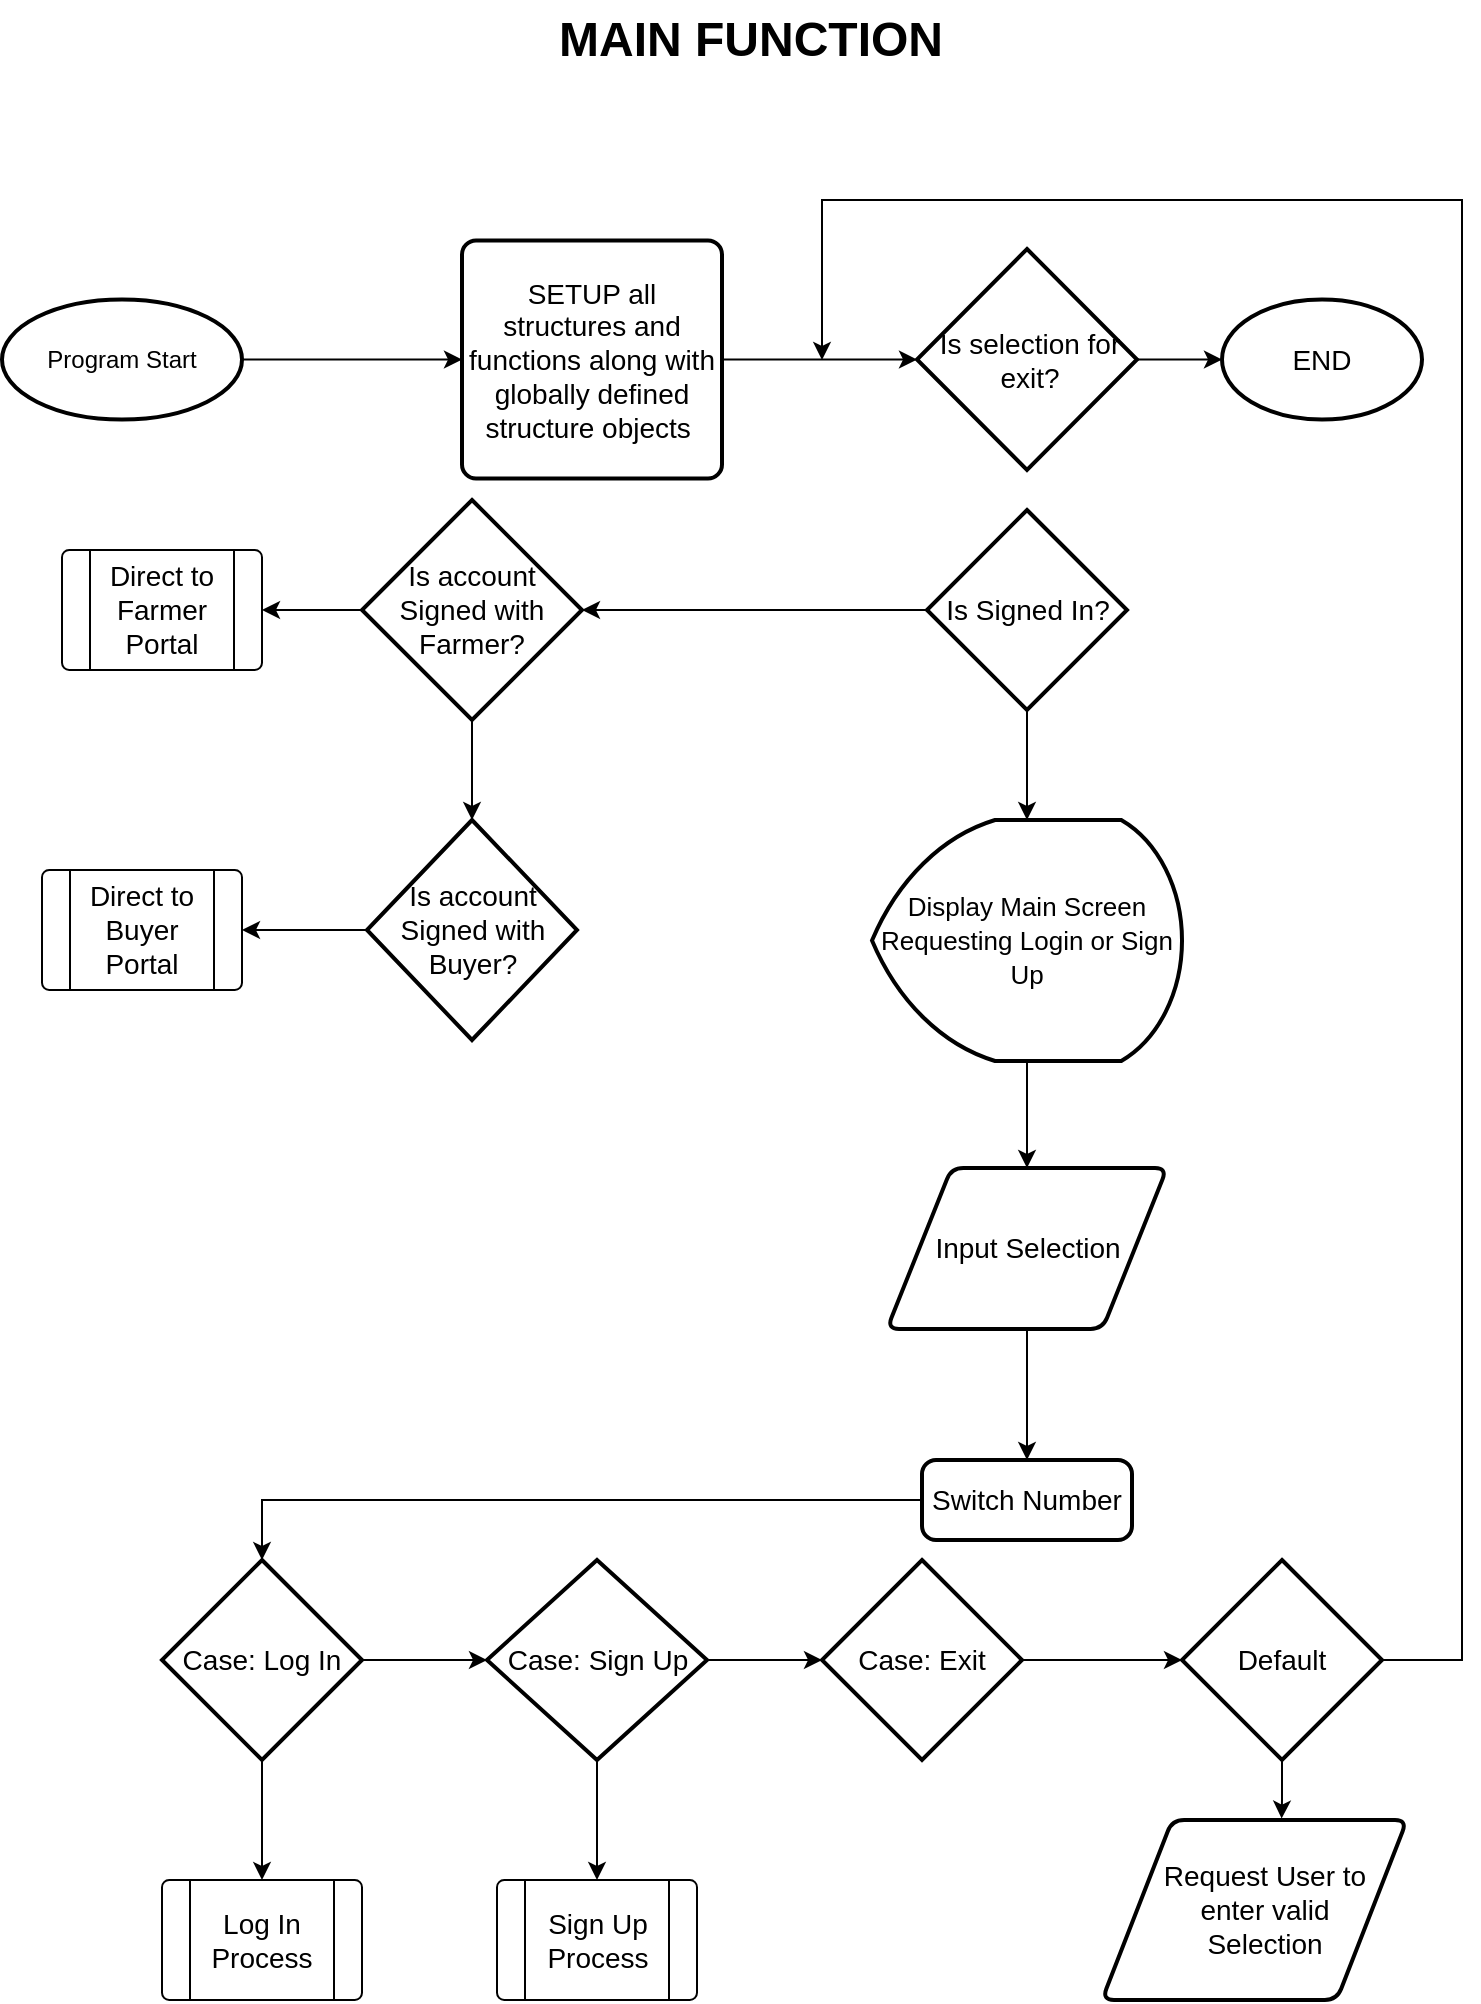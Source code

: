 <mxfile version="13.1.3" type="github"><diagram id="C5RBs43oDa-KdzZeNtuy" name="Page-1"><mxGraphModel dx="1537" dy="759" grid="1" gridSize="10" guides="1" tooltips="1" connect="1" arrows="1" fold="1" page="1" pageScale="1" pageWidth="827" pageHeight="1169" math="0" shadow="0"><root><mxCell id="WIyWlLk6GJQsqaUBKTNV-0"/><mxCell id="WIyWlLk6GJQsqaUBKTNV-1" parent="WIyWlLk6GJQsqaUBKTNV-0"/><mxCell id="bHN9iilpc-NF_aM-vrXf-12" style="edgeStyle=orthogonalEdgeStyle;rounded=0;orthogonalLoop=1;jettySize=auto;html=1;entryX=0;entryY=0.5;entryDx=0;entryDy=0;fontSize=14;" edge="1" parent="WIyWlLk6GJQsqaUBKTNV-1" source="bHN9iilpc-NF_aM-vrXf-1" target="bHN9iilpc-NF_aM-vrXf-5"><mxGeometry relative="1" as="geometry"/></mxCell><mxCell id="bHN9iilpc-NF_aM-vrXf-1" value="Program Start" style="strokeWidth=2;html=1;shape=mxgraph.flowchart.start_1;whiteSpace=wrap;" vertex="1" parent="WIyWlLk6GJQsqaUBKTNV-1"><mxGeometry x="40" y="169.75" width="120" height="60" as="geometry"/></mxCell><mxCell id="bHN9iilpc-NF_aM-vrXf-80" style="edgeStyle=orthogonalEdgeStyle;rounded=0;orthogonalLoop=1;jettySize=auto;html=1;fontSize=14;" edge="1" parent="WIyWlLk6GJQsqaUBKTNV-1" source="bHN9iilpc-NF_aM-vrXf-2" target="bHN9iilpc-NF_aM-vrXf-6"><mxGeometry relative="1" as="geometry"/></mxCell><mxCell id="bHN9iilpc-NF_aM-vrXf-2" value="&lt;font style=&quot;font-size: 13px&quot;&gt;Display Main Screen Requesting Login or Sign Up&lt;/font&gt;" style="strokeWidth=2;html=1;shape=mxgraph.flowchart.display;whiteSpace=wrap;fontSize=14;verticalAlign=middle;" vertex="1" parent="WIyWlLk6GJQsqaUBKTNV-1"><mxGeometry x="475" y="430" width="155" height="120.5" as="geometry"/></mxCell><mxCell id="bHN9iilpc-NF_aM-vrXf-29" style="edgeStyle=orthogonalEdgeStyle;rounded=0;orthogonalLoop=1;jettySize=auto;html=1;exitX=1;exitY=0.5;exitDx=0;exitDy=0;fontSize=14;" edge="1" parent="WIyWlLk6GJQsqaUBKTNV-1" source="bHN9iilpc-NF_aM-vrXf-5" target="bHN9iilpc-NF_aM-vrXf-13"><mxGeometry relative="1" as="geometry"/></mxCell><mxCell id="bHN9iilpc-NF_aM-vrXf-5" value="SETUP all structures and functions along with globally defined structure objects&lt;i&gt;&amp;nbsp;&lt;/i&gt;" style="rounded=1;whiteSpace=wrap;html=1;absoluteArcSize=1;arcSize=14;strokeWidth=2;fontSize=14;" vertex="1" parent="WIyWlLk6GJQsqaUBKTNV-1"><mxGeometry x="270" y="140.25" width="130" height="119" as="geometry"/></mxCell><mxCell id="bHN9iilpc-NF_aM-vrXf-81" style="edgeStyle=orthogonalEdgeStyle;rounded=0;orthogonalLoop=1;jettySize=auto;html=1;entryX=0.5;entryY=0;entryDx=0;entryDy=0;fontSize=14;" edge="1" parent="WIyWlLk6GJQsqaUBKTNV-1" source="bHN9iilpc-NF_aM-vrXf-6" target="bHN9iilpc-NF_aM-vrXf-32"><mxGeometry relative="1" as="geometry"/></mxCell><mxCell id="bHN9iilpc-NF_aM-vrXf-6" value="Input Selection" style="shape=parallelogram;html=1;strokeWidth=2;perimeter=parallelogramPerimeter;whiteSpace=wrap;rounded=1;arcSize=12;size=0.23;fontSize=14;" vertex="1" parent="WIyWlLk6GJQsqaUBKTNV-1"><mxGeometry x="482.5" y="604" width="140" height="80.5" as="geometry"/></mxCell><mxCell id="bHN9iilpc-NF_aM-vrXf-74" style="edgeStyle=orthogonalEdgeStyle;rounded=0;orthogonalLoop=1;jettySize=auto;html=1;fontSize=14;" edge="1" parent="WIyWlLk6GJQsqaUBKTNV-1" source="bHN9iilpc-NF_aM-vrXf-13"><mxGeometry relative="1" as="geometry"><mxPoint x="650" y="199.75" as="targetPoint"/></mxGeometry></mxCell><mxCell id="bHN9iilpc-NF_aM-vrXf-13" value="&lt;font style=&quot;font-size: 14px&quot;&gt;Is selection for exit?&lt;/font&gt;" style="strokeWidth=2;html=1;shape=mxgraph.flowchart.decision;fontSize=14;whiteSpace=wrap;spacingLeft=9;spacingRight=7;" vertex="1" parent="WIyWlLk6GJQsqaUBKTNV-1"><mxGeometry x="497.5" y="144.5" width="110" height="110.5" as="geometry"/></mxCell><mxCell id="bHN9iilpc-NF_aM-vrXf-69" style="edgeStyle=orthogonalEdgeStyle;rounded=0;orthogonalLoop=1;jettySize=auto;html=1;entryX=1;entryY=0.5;entryDx=0;entryDy=0;fontSize=14;" edge="1" parent="WIyWlLk6GJQsqaUBKTNV-1" source="bHN9iilpc-NF_aM-vrXf-15" target="bHN9iilpc-NF_aM-vrXf-17"><mxGeometry relative="1" as="geometry"/></mxCell><mxCell id="bHN9iilpc-NF_aM-vrXf-70" style="edgeStyle=orthogonalEdgeStyle;rounded=0;orthogonalLoop=1;jettySize=auto;html=1;fontSize=14;" edge="1" parent="WIyWlLk6GJQsqaUBKTNV-1" source="bHN9iilpc-NF_aM-vrXf-15" target="bHN9iilpc-NF_aM-vrXf-20"><mxGeometry relative="1" as="geometry"/></mxCell><mxCell id="bHN9iilpc-NF_aM-vrXf-15" value="Is account Signed with Farmer?" style="strokeWidth=2;html=1;shape=mxgraph.flowchart.decision;whiteSpace=wrap;fontSize=14;" vertex="1" parent="WIyWlLk6GJQsqaUBKTNV-1"><mxGeometry x="220" y="270" width="110" height="110" as="geometry"/></mxCell><mxCell id="bHN9iilpc-NF_aM-vrXf-17" value="Direct to Farmer Portal" style="verticalLabelPosition=middle;verticalAlign=middle;html=1;shape=process;whiteSpace=wrap;rounded=1;size=0.14;arcSize=6;fontSize=14;labelPosition=center;align=center;" vertex="1" parent="WIyWlLk6GJQsqaUBKTNV-1"><mxGeometry x="70" y="295" width="100" height="60" as="geometry"/></mxCell><mxCell id="bHN9iilpc-NF_aM-vrXf-71" style="edgeStyle=orthogonalEdgeStyle;rounded=0;orthogonalLoop=1;jettySize=auto;html=1;entryX=1;entryY=0.5;entryDx=0;entryDy=0;fontSize=14;" edge="1" parent="WIyWlLk6GJQsqaUBKTNV-1" source="bHN9iilpc-NF_aM-vrXf-20" target="bHN9iilpc-NF_aM-vrXf-21"><mxGeometry relative="1" as="geometry"/></mxCell><mxCell id="bHN9iilpc-NF_aM-vrXf-20" value="Is account Signed with Buyer?" style="strokeWidth=2;html=1;shape=mxgraph.flowchart.decision;whiteSpace=wrap;fontSize=14;" vertex="1" parent="WIyWlLk6GJQsqaUBKTNV-1"><mxGeometry x="222.5" y="430" width="105" height="110" as="geometry"/></mxCell><mxCell id="bHN9iilpc-NF_aM-vrXf-21" value="Direct to Buyer Portal" style="verticalLabelPosition=middle;verticalAlign=middle;html=1;shape=process;whiteSpace=wrap;rounded=1;size=0.14;arcSize=6;fontSize=14;labelPosition=center;align=center;" vertex="1" parent="WIyWlLk6GJQsqaUBKTNV-1"><mxGeometry x="60" y="455" width="100" height="60" as="geometry"/></mxCell><mxCell id="bHN9iilpc-NF_aM-vrXf-41" style="edgeStyle=orthogonalEdgeStyle;rounded=0;orthogonalLoop=1;jettySize=auto;html=1;entryX=0.5;entryY=0;entryDx=0;entryDy=0;entryPerimeter=0;fontSize=14;" edge="1" parent="WIyWlLk6GJQsqaUBKTNV-1" source="bHN9iilpc-NF_aM-vrXf-32" target="bHN9iilpc-NF_aM-vrXf-34"><mxGeometry relative="1" as="geometry"/></mxCell><mxCell id="bHN9iilpc-NF_aM-vrXf-32" value="Switch Number" style="rounded=1;whiteSpace=wrap;html=1;absoluteArcSize=1;arcSize=14;strokeWidth=2;fontSize=14;" vertex="1" parent="WIyWlLk6GJQsqaUBKTNV-1"><mxGeometry x="500" y="750" width="105" height="40" as="geometry"/></mxCell><mxCell id="bHN9iilpc-NF_aM-vrXf-64" style="edgeStyle=orthogonalEdgeStyle;rounded=0;orthogonalLoop=1;jettySize=auto;html=1;fontSize=14;" edge="1" parent="WIyWlLk6GJQsqaUBKTNV-1" source="bHN9iilpc-NF_aM-vrXf-34" target="bHN9iilpc-NF_aM-vrXf-39"><mxGeometry relative="1" as="geometry"/></mxCell><mxCell id="bHN9iilpc-NF_aM-vrXf-65" style="edgeStyle=orthogonalEdgeStyle;rounded=0;orthogonalLoop=1;jettySize=auto;html=1;entryX=0;entryY=0.5;entryDx=0;entryDy=0;entryPerimeter=0;fontSize=14;" edge="1" parent="WIyWlLk6GJQsqaUBKTNV-1" source="bHN9iilpc-NF_aM-vrXf-34" target="bHN9iilpc-NF_aM-vrXf-35"><mxGeometry relative="1" as="geometry"/></mxCell><mxCell id="bHN9iilpc-NF_aM-vrXf-34" value="Case: Log In" style="strokeWidth=2;html=1;shape=mxgraph.flowchart.decision;whiteSpace=wrap;fontSize=14;" vertex="1" parent="WIyWlLk6GJQsqaUBKTNV-1"><mxGeometry x="120" y="800" width="100" height="100" as="geometry"/></mxCell><mxCell id="bHN9iilpc-NF_aM-vrXf-63" style="edgeStyle=orthogonalEdgeStyle;rounded=0;orthogonalLoop=1;jettySize=auto;html=1;exitX=0.5;exitY=1;exitDx=0;exitDy=0;exitPerimeter=0;fontSize=14;" edge="1" parent="WIyWlLk6GJQsqaUBKTNV-1" source="bHN9iilpc-NF_aM-vrXf-35" target="bHN9iilpc-NF_aM-vrXf-40"><mxGeometry relative="1" as="geometry"/></mxCell><mxCell id="bHN9iilpc-NF_aM-vrXf-66" style="edgeStyle=orthogonalEdgeStyle;rounded=0;orthogonalLoop=1;jettySize=auto;html=1;entryX=0;entryY=0.5;entryDx=0;entryDy=0;entryPerimeter=0;fontSize=14;" edge="1" parent="WIyWlLk6GJQsqaUBKTNV-1" source="bHN9iilpc-NF_aM-vrXf-35" target="bHN9iilpc-NF_aM-vrXf-36"><mxGeometry relative="1" as="geometry"/></mxCell><mxCell id="bHN9iilpc-NF_aM-vrXf-35" value="Case: Sign Up" style="strokeWidth=2;html=1;shape=mxgraph.flowchart.decision;whiteSpace=wrap;fontSize=14;" vertex="1" parent="WIyWlLk6GJQsqaUBKTNV-1"><mxGeometry x="282.5" y="800" width="110" height="100" as="geometry"/></mxCell><mxCell id="bHN9iilpc-NF_aM-vrXf-67" style="edgeStyle=orthogonalEdgeStyle;rounded=0;orthogonalLoop=1;jettySize=auto;html=1;entryX=0;entryY=0.5;entryDx=0;entryDy=0;entryPerimeter=0;fontSize=14;" edge="1" parent="WIyWlLk6GJQsqaUBKTNV-1" source="bHN9iilpc-NF_aM-vrXf-36" target="bHN9iilpc-NF_aM-vrXf-37"><mxGeometry relative="1" as="geometry"/></mxCell><mxCell id="bHN9iilpc-NF_aM-vrXf-36" value="Case: Exit" style="strokeWidth=2;html=1;shape=mxgraph.flowchart.decision;whiteSpace=wrap;fontSize=14;" vertex="1" parent="WIyWlLk6GJQsqaUBKTNV-1"><mxGeometry x="450" y="800" width="100" height="100" as="geometry"/></mxCell><mxCell id="bHN9iilpc-NF_aM-vrXf-62" style="edgeStyle=orthogonalEdgeStyle;rounded=0;orthogonalLoop=1;jettySize=auto;html=1;entryX=0.589;entryY=-0.008;entryDx=0;entryDy=0;entryPerimeter=0;fontSize=14;" edge="1" parent="WIyWlLk6GJQsqaUBKTNV-1" source="bHN9iilpc-NF_aM-vrXf-37" target="bHN9iilpc-NF_aM-vrXf-61"><mxGeometry relative="1" as="geometry"/></mxCell><mxCell id="bHN9iilpc-NF_aM-vrXf-73" style="edgeStyle=orthogonalEdgeStyle;rounded=0;orthogonalLoop=1;jettySize=auto;html=1;fontSize=14;exitX=1;exitY=0.5;exitDx=0;exitDy=0;exitPerimeter=0;" edge="1" parent="WIyWlLk6GJQsqaUBKTNV-1" source="bHN9iilpc-NF_aM-vrXf-37"><mxGeometry relative="1" as="geometry"><mxPoint x="450" y="200" as="targetPoint"/><Array as="points"><mxPoint x="770" y="850"/><mxPoint x="770" y="120"/><mxPoint x="450" y="120"/></Array></mxGeometry></mxCell><mxCell id="bHN9iilpc-NF_aM-vrXf-37" value="Default" style="strokeWidth=2;html=1;shape=mxgraph.flowchart.decision;whiteSpace=wrap;fontSize=14;" vertex="1" parent="WIyWlLk6GJQsqaUBKTNV-1"><mxGeometry x="630" y="800" width="100" height="100" as="geometry"/></mxCell><mxCell id="bHN9iilpc-NF_aM-vrXf-39" value="Log In Process" style="verticalLabelPosition=middle;verticalAlign=middle;html=1;shape=process;whiteSpace=wrap;rounded=1;size=0.14;arcSize=6;fontSize=14;labelPosition=center;align=center;" vertex="1" parent="WIyWlLk6GJQsqaUBKTNV-1"><mxGeometry x="120" y="960" width="100" height="60" as="geometry"/></mxCell><mxCell id="bHN9iilpc-NF_aM-vrXf-40" value="Sign Up Process" style="verticalLabelPosition=middle;verticalAlign=middle;html=1;shape=process;whiteSpace=wrap;rounded=1;size=0.14;arcSize=6;fontSize=14;labelPosition=center;align=center;" vertex="1" parent="WIyWlLk6GJQsqaUBKTNV-1"><mxGeometry x="287.5" y="960" width="100" height="60" as="geometry"/></mxCell><mxCell id="bHN9iilpc-NF_aM-vrXf-68" style="edgeStyle=orthogonalEdgeStyle;rounded=0;orthogonalLoop=1;jettySize=auto;html=1;fontSize=14;" edge="1" parent="WIyWlLk6GJQsqaUBKTNV-1" source="bHN9iilpc-NF_aM-vrXf-59" target="bHN9iilpc-NF_aM-vrXf-15"><mxGeometry relative="1" as="geometry"/></mxCell><mxCell id="bHN9iilpc-NF_aM-vrXf-79" style="edgeStyle=orthogonalEdgeStyle;rounded=0;orthogonalLoop=1;jettySize=auto;html=1;entryX=0.5;entryY=0;entryDx=0;entryDy=0;entryPerimeter=0;fontSize=14;" edge="1" parent="WIyWlLk6GJQsqaUBKTNV-1" source="bHN9iilpc-NF_aM-vrXf-59" target="bHN9iilpc-NF_aM-vrXf-2"><mxGeometry relative="1" as="geometry"/></mxCell><mxCell id="bHN9iilpc-NF_aM-vrXf-59" value="Is Signed In?" style="strokeWidth=2;html=1;shape=mxgraph.flowchart.decision;whiteSpace=wrap;fontSize=14;" vertex="1" parent="WIyWlLk6GJQsqaUBKTNV-1"><mxGeometry x="502.5" y="275" width="100" height="100" as="geometry"/></mxCell><mxCell id="bHN9iilpc-NF_aM-vrXf-61" value="&lt;span&gt;Request User to enter valid Selection&lt;/span&gt;" style="shape=parallelogram;html=1;strokeWidth=2;perimeter=parallelogramPerimeter;whiteSpace=wrap;rounded=1;arcSize=12;size=0.23;fontSize=14;spacingLeft=20;spacingRight=10;" vertex="1" parent="WIyWlLk6GJQsqaUBKTNV-1"><mxGeometry x="590" y="930" width="152.5" height="90" as="geometry"/></mxCell><mxCell id="bHN9iilpc-NF_aM-vrXf-78" value="END" style="strokeWidth=2;html=1;shape=mxgraph.flowchart.start_1;whiteSpace=wrap;fontSize=14;" vertex="1" parent="WIyWlLk6GJQsqaUBKTNV-1"><mxGeometry x="650" y="169.75" width="100" height="60" as="geometry"/></mxCell><mxCell id="bHN9iilpc-NF_aM-vrXf-82" value="MAIN FUNCTION" style="text;strokeColor=none;fillColor=none;html=1;fontSize=24;fontStyle=1;verticalAlign=middle;align=center;" vertex="1" parent="WIyWlLk6GJQsqaUBKTNV-1"><mxGeometry x="364" y="20" width="100" height="40" as="geometry"/></mxCell></root></mxGraphModel></diagram></mxfile>